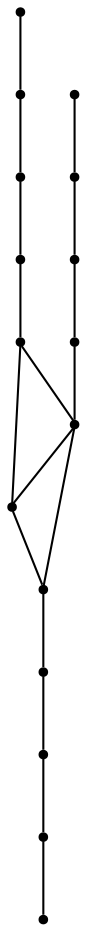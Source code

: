 graph {
  node [shape=point,comment="{\"directed\":false,\"doi\":\"10.1007/978-3-642-11805-0_10\",\"figure\":\"12 (17)\"}"]

  v0 [pos="1689.0685655993084,2662.689271285318"]
  v1 [pos="1629.0238762611566,2662.689271285318"]
  v2 [pos="1583.990406976744,2662.689271285318"]
  v3 [pos="1666.6142953917038,2662.751791468534"]
  v4 [pos="1659.1087648968364,2662.751791468534"]
  v5 [pos="1651.6032344019688,2662.751791468534"]
  v6 [pos="1583.990406976744,2707.7055840405556"]
  v7 [pos="1538.9569376923316,2662.689271285318"]
  v8 [pos="1583.9904069767442,2767.727440383218"]
  v9 [pos="1584.052950943348,2730.276387804205"]
  v10 [pos="1584.052950943348,2737.7790641958068"]
  v11 [pos="1584.052950943348,2745.2817405874084"]
  v12 [pos="1478.9122483541798,2662.689271285318"]
  v13 [pos="1516.502667484727,2662.751791468534"]
  v14 [pos="1508.9971369898597,2662.751791468534"]
  v15 [pos="1501.491606494992,2662.751791468534"]

  v12 -- v15 [id="-2",pos="1478.9122483541798,2662.689271285318 1501.491606494992,2662.751791468534 1501.491606494992,2662.751791468534 1501.491606494992,2662.751791468534"]
  v15 -- v14 [id="-3",pos="1501.491606494992,2662.751791468534 1508.9971369898597,2662.751791468534 1508.9971369898597,2662.751791468534 1508.9971369898597,2662.751791468534"]
  v14 -- v13 [id="-4",pos="1508.9971369898597,2662.751791468534 1516.502667484727,2662.751791468534 1516.502667484727,2662.751791468534 1516.502667484727,2662.751791468534"]
  v13 -- v7 [id="-5",pos="1516.502667484727,2662.751791468534 1538.9569376923316,2662.689271285318 1538.9569376923316,2662.689271285318 1538.9569376923316,2662.689271285318"]
  v7 -- v2 [id="-6",pos="1538.9569376923316,2662.689271285318 1583.990406976744,2662.689271285318 1583.990406976744,2662.689271285318 1583.990406976744,2662.689271285318"]
  v7 -- v6 [id="-9",pos="1538.9569376923316,2662.689271285318 1583.990406976744,2707.7055840405556 1583.990406976744,2707.7055840405556 1583.990406976744,2707.7055840405556"]
  v8 -- v11 [id="-11",pos="1583.9904069767442,2767.727440383218 1584.052950943348,2745.2817405874084 1584.052950943348,2745.2817405874084 1584.052950943348,2745.2817405874084"]
  v11 -- v10 [id="-12",pos="1584.052950943348,2745.2817405874084 1584.052950943348,2737.7790641958068 1584.052950943348,2737.7790641958068 1584.052950943348,2737.7790641958068"]
  v10 -- v9 [id="-13",pos="1584.052950943348,2737.7790641958068 1584.052950943348,2730.276387804205 1584.052950943348,2730.276387804205 1584.052950943348,2730.276387804205"]
  v9 -- v6 [id="-14",pos="1584.052950943348,2730.276387804205 1583.990406976744,2707.7055840405556 1583.990406976744,2707.7055840405556 1583.990406976744,2707.7055840405556"]
  v6 -- v2 [id="-15",pos="1583.990406976744,2707.7055840405556 1583.990406976744,2662.689271285318 1583.990406976744,2662.689271285318 1583.990406976744,2662.689271285318"]
  v6 -- v1 [id="-18",pos="1583.990406976744,2707.7055840405556 1629.0238762611566,2662.689271285318 1629.0238762611566,2662.689271285318 1629.0238762611566,2662.689271285318"]
  v2 -- v1 [id="-22",pos="1583.990406976744,2662.689271285318 1629.0238762611566,2662.689271285318 1629.0238762611566,2662.689271285318 1629.0238762611566,2662.689271285318"]
  v1 -- v5 [id="-23",pos="1629.0238762611566,2662.689271285318 1651.6032344019688,2662.751791468534 1651.6032344019688,2662.751791468534 1651.6032344019688,2662.751791468534"]
  v5 -- v4 [id="-24",pos="1651.6032344019688,2662.751791468534 1659.1087648968364,2662.751791468534 1659.1087648968364,2662.751791468534 1659.1087648968364,2662.751791468534"]
  v4 -- v3 [id="-25",pos="1659.1087648968364,2662.751791468534 1666.6142953917038,2662.751791468534 1666.6142953917038,2662.751791468534 1666.6142953917038,2662.751791468534"]
  v3 -- v0 [id="-26",pos="1666.6142953917038,2662.751791468534 1689.0685655993084,2662.689271285318 1689.0685655993084,2662.689271285318 1689.0685655993084,2662.689271285318"]
}